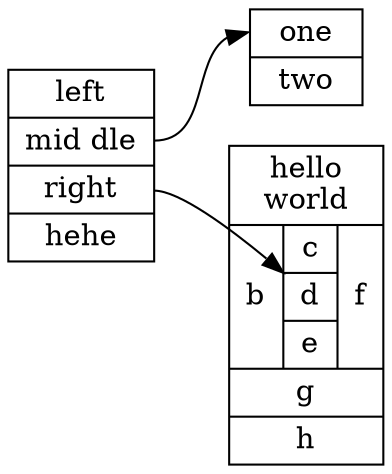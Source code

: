 digraph structs {
    	rankdir=LR
	node [shape=record];
    	struct1 [label="<f0> left | <f1> mid&#92; dle | <f2> right | <f3> hehe"];
	struct1:f1 -> struct2:f0;
    	struct2 [label="<f0> one | <f1> two"];
    	struct3 [label="hello&#92;nworld | { b |{c|<here> d|e}| f}| g | h"];
   	// struct1:f1 -> struct2:f0;
    	struct1:f2 -> struct3:here;
}
